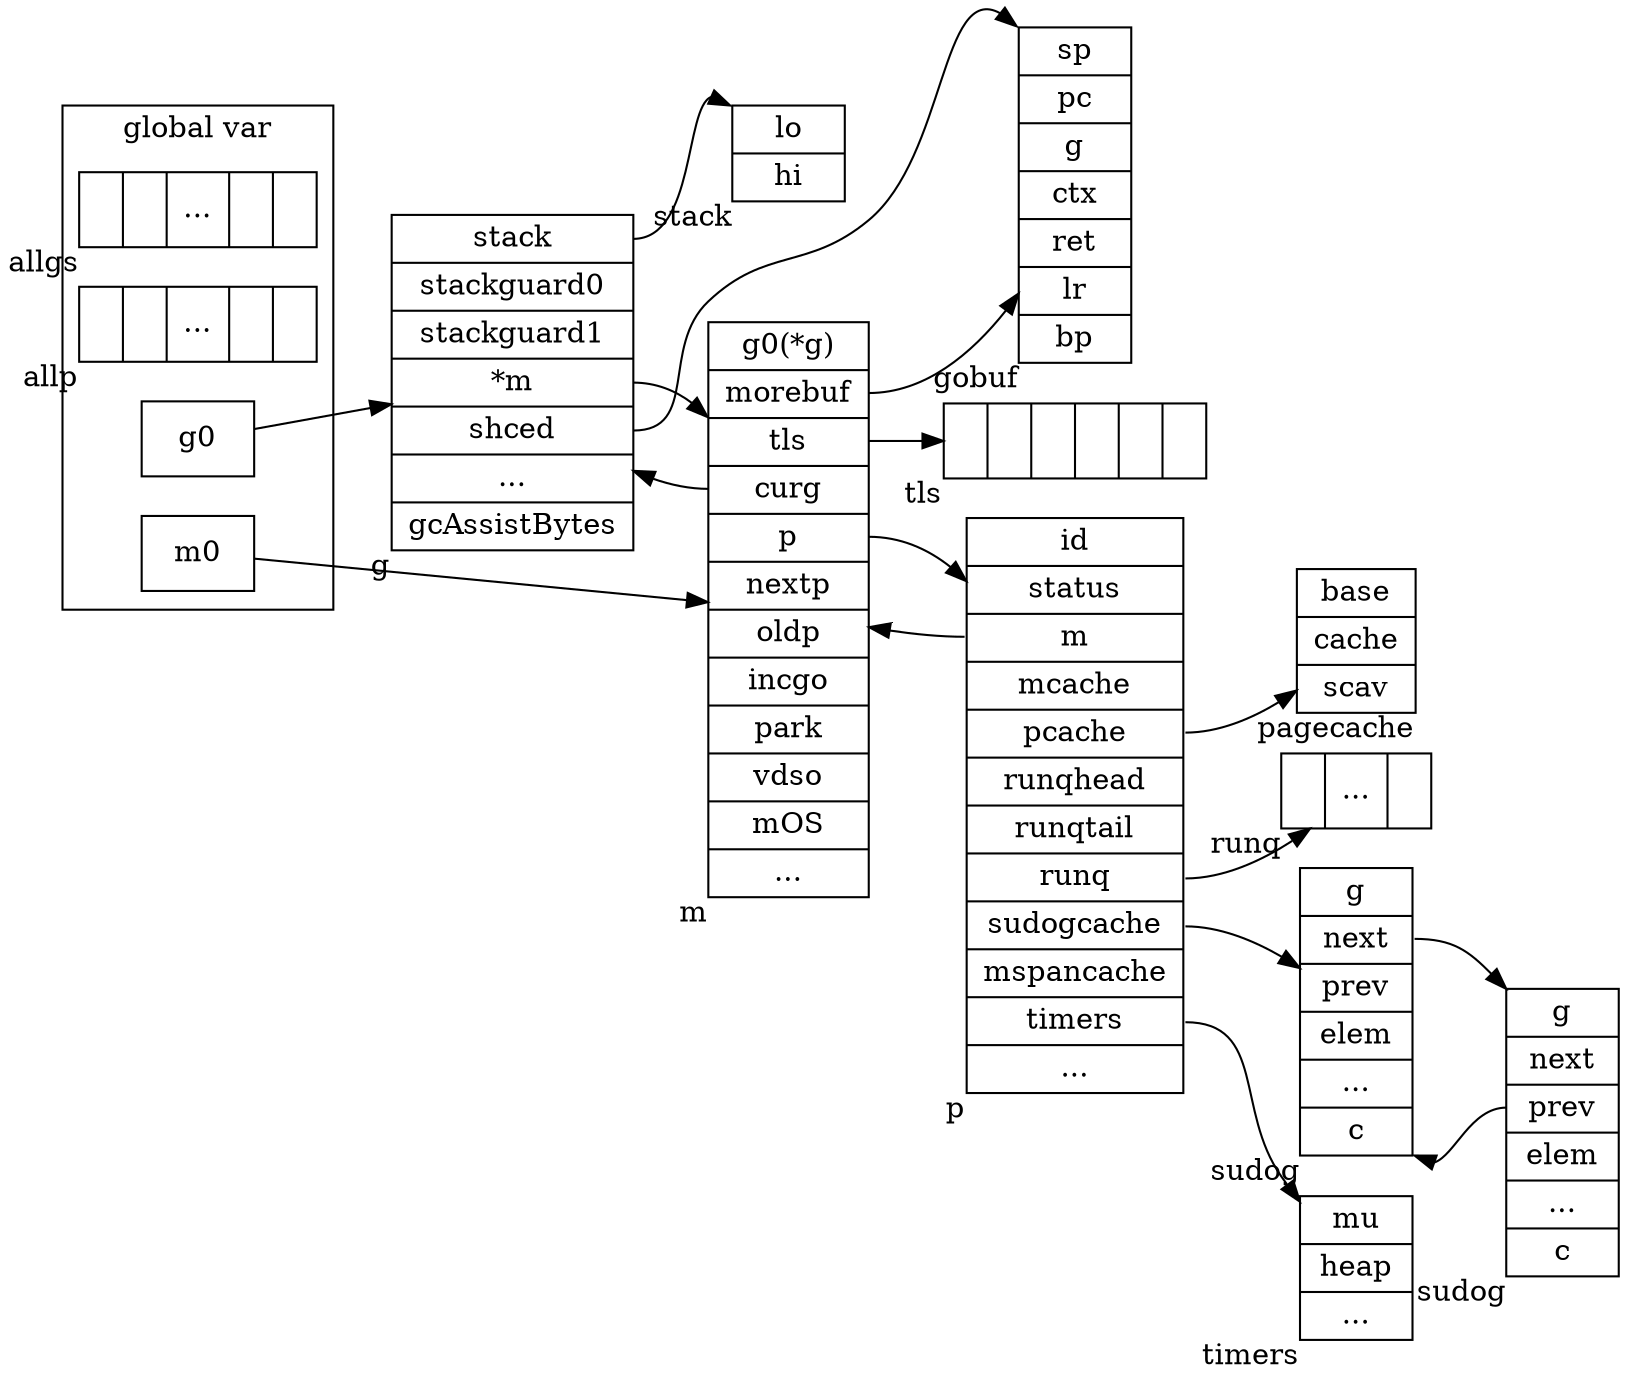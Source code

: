 digraph g {
    node [shape=record]
    rankdir="LR"
    splines=true

    # allgs [label="{<f0>||||}", xlabel="allgs"]

    g [label="<f0>stack|stackguard0|stackguard1|<m>*m|<f1>shced|...|gcAssistBytes", xlabel="g"]
    stack [label="lo|hi", xlabel="stack"]
    gobuf [label="sp|pc|g|ctx|ret|lr|bp", xlabel="gobuf"]

    # allgs -> g:w
    g:f0 -> stack:nw
    g:f1 -> gobuf:nw


    m [label="<g>g0(*g)|<f0>morebuf|<f1>tls|<f2>curg|<p>p|nextp|oldp|incgo|park|vdso|mOS|...", xlabel="m"]
    tls [label="{|||||}", xlabel="tls"]
    m:f0 -> gobuf
    m:f1 -> tls
    m:p -> p

    p [label="id|status|<m>m|<mcache>mcache|<pcache>pcache|runqhead|runqtail|<runq>runq|<sudog>sudogcache|mspancache|<timers>timers|...", xlabel="p"]


    # mcache [label="nextSample|scanAlloc|...|alloc|stackcache", xlabel="mcache"]
    # mspan [label="next|prev|list|...", xlabel="mspan"]
    pcache [label="base|cache|scav", xlabel="pagecache"]
    runq [label="{|...|}", xlabel="runq"]
    sudog [label="g|<next>next|<prev>prev|elem|...|c", xlabel="sudog"]
    sudog1 [label="g|<next>next|<prev>prev|elem|...|c", xlabel="sudog"]
    sudog:next -> sudog1:nw
    sudog1:prev -> sudog:se

    timers [label="mu|heap|...", xlabel="timers"]
    p:timers -> timers

    # p:mcache -> mcache
    p:pcache -> pcache
    p:runq -> runq
    p:sudog -> sudog



    // memory [label="|||||||||||", xlabel="memory"]


    m:f2 -> g
    g:m -> m
    p:m -> m

    subgraph cluster_runtime_var {
        label = "global var"
        allgs [label="{<f0>||...||}", xlabel="allgs"]
        allp [label="{||...||}", xlabel="allp"]
        m0 [label="m0"]
        g0 [label="g0"]
        # mcache0 [label="mcache0"]
    }
    g0 -> g
    m0 -> m
    # mcache0 -> mcache



}